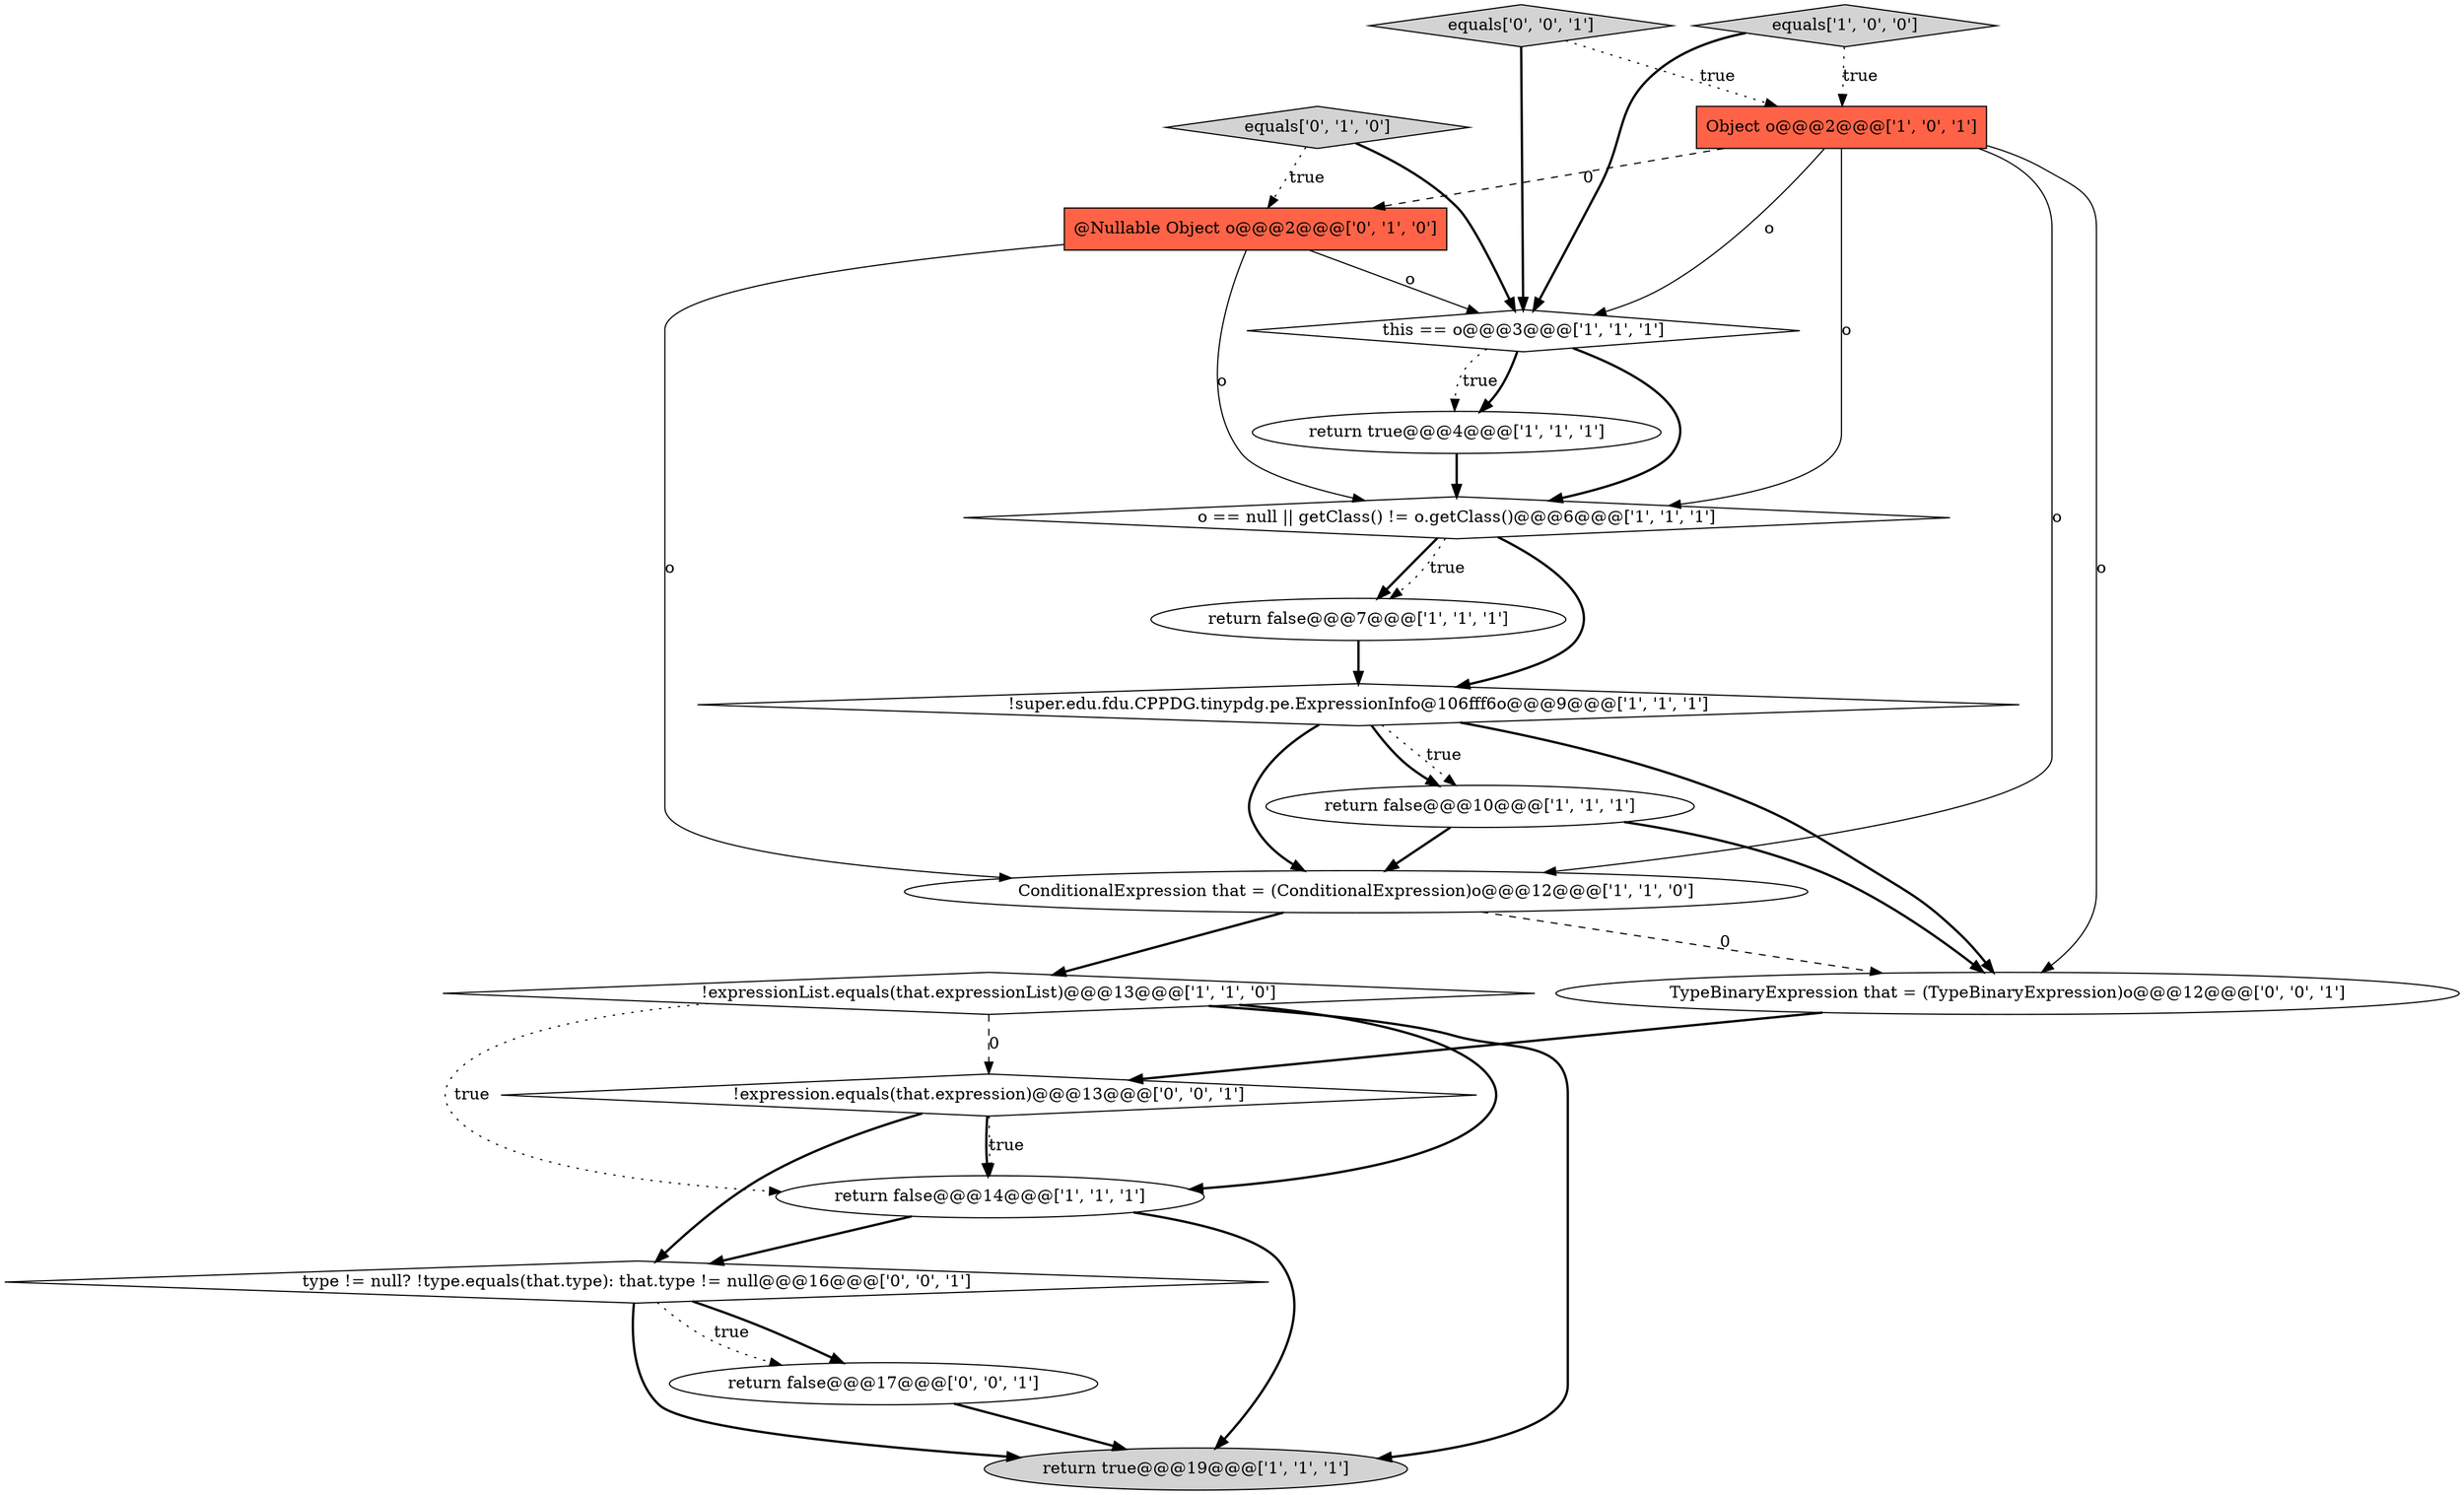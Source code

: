 digraph {
18 [style = filled, label = "type != null? !type.equals(that.type): that.type != null@@@16@@@['0', '0', '1']", fillcolor = white, shape = diamond image = "AAA0AAABBB3BBB"];
14 [style = filled, label = "equals['0', '0', '1']", fillcolor = lightgray, shape = diamond image = "AAA0AAABBB3BBB"];
0 [style = filled, label = "!expressionList.equals(that.expressionList)@@@13@@@['1', '1', '0']", fillcolor = white, shape = diamond image = "AAA0AAABBB1BBB"];
11 [style = filled, label = "return false@@@14@@@['1', '1', '1']", fillcolor = white, shape = ellipse image = "AAA0AAABBB1BBB"];
12 [style = filled, label = "@Nullable Object o@@@2@@@['0', '1', '0']", fillcolor = tomato, shape = box image = "AAA1AAABBB2BBB"];
4 [style = filled, label = "Object o@@@2@@@['1', '0', '1']", fillcolor = tomato, shape = box image = "AAA0AAABBB1BBB"];
3 [style = filled, label = "!super.edu.fdu.CPPDG.tinypdg.pe.ExpressionInfo@106fff6o@@@9@@@['1', '1', '1']", fillcolor = white, shape = diamond image = "AAA0AAABBB1BBB"];
6 [style = filled, label = "return true@@@4@@@['1', '1', '1']", fillcolor = white, shape = ellipse image = "AAA0AAABBB1BBB"];
10 [style = filled, label = "equals['1', '0', '0']", fillcolor = lightgray, shape = diamond image = "AAA0AAABBB1BBB"];
17 [style = filled, label = "TypeBinaryExpression that = (TypeBinaryExpression)o@@@12@@@['0', '0', '1']", fillcolor = white, shape = ellipse image = "AAA0AAABBB3BBB"];
5 [style = filled, label = "o == null || getClass() != o.getClass()@@@6@@@['1', '1', '1']", fillcolor = white, shape = diamond image = "AAA0AAABBB1BBB"];
16 [style = filled, label = "!expression.equals(that.expression)@@@13@@@['0', '0', '1']", fillcolor = white, shape = diamond image = "AAA0AAABBB3BBB"];
8 [style = filled, label = "return false@@@7@@@['1', '1', '1']", fillcolor = white, shape = ellipse image = "AAA0AAABBB1BBB"];
9 [style = filled, label = "ConditionalExpression that = (ConditionalExpression)o@@@12@@@['1', '1', '0']", fillcolor = white, shape = ellipse image = "AAA0AAABBB1BBB"];
7 [style = filled, label = "this == o@@@3@@@['1', '1', '1']", fillcolor = white, shape = diamond image = "AAA0AAABBB1BBB"];
15 [style = filled, label = "return false@@@17@@@['0', '0', '1']", fillcolor = white, shape = ellipse image = "AAA0AAABBB3BBB"];
2 [style = filled, label = "return true@@@19@@@['1', '1', '1']", fillcolor = lightgray, shape = ellipse image = "AAA0AAABBB1BBB"];
1 [style = filled, label = "return false@@@10@@@['1', '1', '1']", fillcolor = white, shape = ellipse image = "AAA0AAABBB1BBB"];
13 [style = filled, label = "equals['0', '1', '0']", fillcolor = lightgray, shape = diamond image = "AAA0AAABBB2BBB"];
5->3 [style = bold, label=""];
5->8 [style = bold, label=""];
7->6 [style = dotted, label="true"];
15->2 [style = bold, label=""];
16->18 [style = bold, label=""];
16->11 [style = bold, label=""];
9->0 [style = bold, label=""];
3->1 [style = bold, label=""];
13->12 [style = dotted, label="true"];
0->2 [style = bold, label=""];
8->3 [style = bold, label=""];
18->15 [style = bold, label=""];
18->15 [style = dotted, label="true"];
0->16 [style = dashed, label="0"];
4->7 [style = solid, label="o"];
12->5 [style = solid, label="o"];
0->11 [style = bold, label=""];
18->2 [style = bold, label=""];
10->7 [style = bold, label=""];
4->9 [style = solid, label="o"];
4->17 [style = solid, label="o"];
11->2 [style = bold, label=""];
11->18 [style = bold, label=""];
1->9 [style = bold, label=""];
1->17 [style = bold, label=""];
14->7 [style = bold, label=""];
4->12 [style = dashed, label="0"];
3->9 [style = bold, label=""];
6->5 [style = bold, label=""];
7->5 [style = bold, label=""];
12->7 [style = solid, label="o"];
4->5 [style = solid, label="o"];
13->7 [style = bold, label=""];
9->17 [style = dashed, label="0"];
7->6 [style = bold, label=""];
12->9 [style = solid, label="o"];
3->17 [style = bold, label=""];
10->4 [style = dotted, label="true"];
5->8 [style = dotted, label="true"];
14->4 [style = dotted, label="true"];
16->11 [style = dotted, label="true"];
0->11 [style = dotted, label="true"];
3->1 [style = dotted, label="true"];
17->16 [style = bold, label=""];
}
